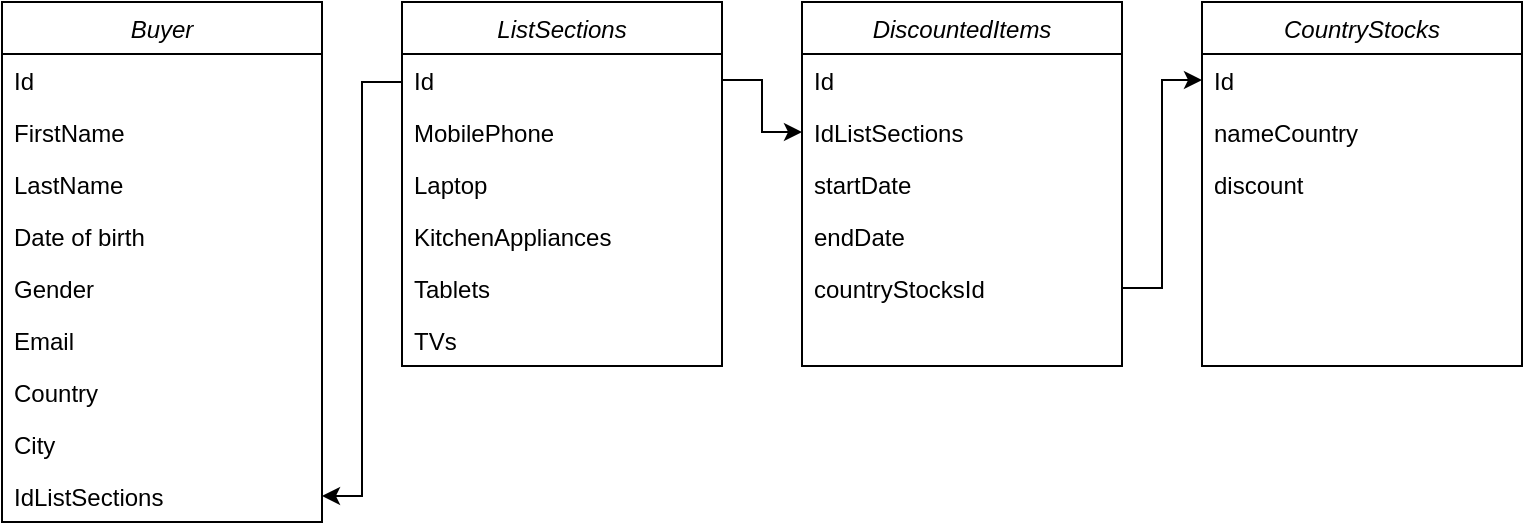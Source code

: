 <mxfile version="26.0.15">
  <diagram id="C5RBs43oDa-KdzZeNtuy" name="Page-1">
    <mxGraphModel dx="794" dy="1671" grid="1" gridSize="10" guides="1" tooltips="1" connect="1" arrows="1" fold="1" page="1" pageScale="1" pageWidth="827" pageHeight="1169" math="0" shadow="0">
      <root>
        <mxCell id="WIyWlLk6GJQsqaUBKTNV-0" />
        <mxCell id="WIyWlLk6GJQsqaUBKTNV-1" parent="WIyWlLk6GJQsqaUBKTNV-0" />
        <mxCell id="zkfFHV4jXpPFQw0GAbJ--0" value="Buyer" style="swimlane;fontStyle=2;align=center;verticalAlign=top;childLayout=stackLayout;horizontal=1;startSize=26;horizontalStack=0;resizeParent=1;resizeLast=0;collapsible=1;marginBottom=0;rounded=0;shadow=0;strokeWidth=1;" parent="WIyWlLk6GJQsqaUBKTNV-1" vertex="1">
          <mxGeometry x="120" y="-200" width="160" height="260" as="geometry">
            <mxRectangle x="230" y="140" width="160" height="26" as="alternateBounds" />
          </mxGeometry>
        </mxCell>
        <mxCell id="3lc1lpHSJKDEpMDxjSgN-26" value="Id&#xa;" style="text;align=left;verticalAlign=top;spacingLeft=4;spacingRight=4;overflow=hidden;rotatable=0;points=[[0,0.5],[1,0.5]];portConstraint=eastwest;" vertex="1" parent="zkfFHV4jXpPFQw0GAbJ--0">
          <mxGeometry y="26" width="160" height="26" as="geometry" />
        </mxCell>
        <mxCell id="zkfFHV4jXpPFQw0GAbJ--1" value="FirstName   " style="text;align=left;verticalAlign=top;spacingLeft=4;spacingRight=4;overflow=hidden;rotatable=0;points=[[0,0.5],[1,0.5]];portConstraint=eastwest;" parent="zkfFHV4jXpPFQw0GAbJ--0" vertex="1">
          <mxGeometry y="52" width="160" height="26" as="geometry" />
        </mxCell>
        <mxCell id="zkfFHV4jXpPFQw0GAbJ--2" value="LastName" style="text;align=left;verticalAlign=top;spacingLeft=4;spacingRight=4;overflow=hidden;rotatable=0;points=[[0,0.5],[1,0.5]];portConstraint=eastwest;rounded=0;shadow=0;html=0;" parent="zkfFHV4jXpPFQw0GAbJ--0" vertex="1">
          <mxGeometry y="78" width="160" height="26" as="geometry" />
        </mxCell>
        <mxCell id="zkfFHV4jXpPFQw0GAbJ--3" value="Date of birth" style="text;align=left;verticalAlign=top;spacingLeft=4;spacingRight=4;overflow=hidden;rotatable=0;points=[[0,0.5],[1,0.5]];portConstraint=eastwest;rounded=0;shadow=0;html=0;" parent="zkfFHV4jXpPFQw0GAbJ--0" vertex="1">
          <mxGeometry y="104" width="160" height="26" as="geometry" />
        </mxCell>
        <mxCell id="3lc1lpHSJKDEpMDxjSgN-0" value="Gender" style="text;align=left;verticalAlign=top;spacingLeft=4;spacingRight=4;overflow=hidden;rotatable=0;points=[[0,0.5],[1,0.5]];portConstraint=eastwest;rounded=0;shadow=0;html=0;" vertex="1" parent="zkfFHV4jXpPFQw0GAbJ--0">
          <mxGeometry y="130" width="160" height="26" as="geometry" />
        </mxCell>
        <mxCell id="3lc1lpHSJKDEpMDxjSgN-2" value="Email " style="text;align=left;verticalAlign=top;spacingLeft=4;spacingRight=4;overflow=hidden;rotatable=0;points=[[0,0.5],[1,0.5]];portConstraint=eastwest;rounded=0;shadow=0;html=0;" vertex="1" parent="zkfFHV4jXpPFQw0GAbJ--0">
          <mxGeometry y="156" width="160" height="26" as="geometry" />
        </mxCell>
        <mxCell id="3lc1lpHSJKDEpMDxjSgN-4" value="Country " style="text;align=left;verticalAlign=top;spacingLeft=4;spacingRight=4;overflow=hidden;rotatable=0;points=[[0,0.5],[1,0.5]];portConstraint=eastwest;rounded=0;shadow=0;html=0;" vertex="1" parent="zkfFHV4jXpPFQw0GAbJ--0">
          <mxGeometry y="182" width="160" height="26" as="geometry" />
        </mxCell>
        <mxCell id="3lc1lpHSJKDEpMDxjSgN-5" value="City  " style="text;align=left;verticalAlign=top;spacingLeft=4;spacingRight=4;overflow=hidden;rotatable=0;points=[[0,0.5],[1,0.5]];portConstraint=eastwest;rounded=0;shadow=0;html=0;" vertex="1" parent="zkfFHV4jXpPFQw0GAbJ--0">
          <mxGeometry y="208" width="160" height="26" as="geometry" />
        </mxCell>
        <mxCell id="3lc1lpHSJKDEpMDxjSgN-6" value="IdListSections  " style="text;align=left;verticalAlign=top;spacingLeft=4;spacingRight=4;overflow=hidden;rotatable=0;points=[[0,0.5],[1,0.5]];portConstraint=eastwest;rounded=0;shadow=0;html=0;" vertex="1" parent="zkfFHV4jXpPFQw0GAbJ--0">
          <mxGeometry y="234" width="160" height="26" as="geometry" />
        </mxCell>
        <mxCell id="3lc1lpHSJKDEpMDxjSgN-7" value="ListSections" style="swimlane;fontStyle=2;align=center;verticalAlign=top;childLayout=stackLayout;horizontal=1;startSize=26;horizontalStack=0;resizeParent=1;resizeLast=0;collapsible=1;marginBottom=0;rounded=0;shadow=0;strokeWidth=1;" vertex="1" parent="WIyWlLk6GJQsqaUBKTNV-1">
          <mxGeometry x="320" y="-200" width="160" height="182" as="geometry">
            <mxRectangle x="230" y="140" width="160" height="26" as="alternateBounds" />
          </mxGeometry>
        </mxCell>
        <mxCell id="3lc1lpHSJKDEpMDxjSgN-25" value="Id&#xa;" style="text;align=left;verticalAlign=top;spacingLeft=4;spacingRight=4;overflow=hidden;rotatable=0;points=[[0,0.5],[1,0.5]];portConstraint=eastwest;" vertex="1" parent="3lc1lpHSJKDEpMDxjSgN-7">
          <mxGeometry y="26" width="160" height="26" as="geometry" />
        </mxCell>
        <mxCell id="3lc1lpHSJKDEpMDxjSgN-8" value="MobilePhone" style="text;align=left;verticalAlign=top;spacingLeft=4;spacingRight=4;overflow=hidden;rotatable=0;points=[[0,0.5],[1,0.5]];portConstraint=eastwest;" vertex="1" parent="3lc1lpHSJKDEpMDxjSgN-7">
          <mxGeometry y="52" width="160" height="26" as="geometry" />
        </mxCell>
        <mxCell id="3lc1lpHSJKDEpMDxjSgN-9" value="Laptop" style="text;align=left;verticalAlign=top;spacingLeft=4;spacingRight=4;overflow=hidden;rotatable=0;points=[[0,0.5],[1,0.5]];portConstraint=eastwest;rounded=0;shadow=0;html=0;" vertex="1" parent="3lc1lpHSJKDEpMDxjSgN-7">
          <mxGeometry y="78" width="160" height="26" as="geometry" />
        </mxCell>
        <mxCell id="3lc1lpHSJKDEpMDxjSgN-10" value="KitchenAppliances" style="text;align=left;verticalAlign=top;spacingLeft=4;spacingRight=4;overflow=hidden;rotatable=0;points=[[0,0.5],[1,0.5]];portConstraint=eastwest;rounded=0;shadow=0;html=0;" vertex="1" parent="3lc1lpHSJKDEpMDxjSgN-7">
          <mxGeometry y="104" width="160" height="26" as="geometry" />
        </mxCell>
        <mxCell id="3lc1lpHSJKDEpMDxjSgN-11" value="Tablets" style="text;align=left;verticalAlign=top;spacingLeft=4;spacingRight=4;overflow=hidden;rotatable=0;points=[[0,0.5],[1,0.5]];portConstraint=eastwest;rounded=0;shadow=0;html=0;" vertex="1" parent="3lc1lpHSJKDEpMDxjSgN-7">
          <mxGeometry y="130" width="160" height="26" as="geometry" />
        </mxCell>
        <mxCell id="3lc1lpHSJKDEpMDxjSgN-12" value="TVs " style="text;align=left;verticalAlign=top;spacingLeft=4;spacingRight=4;overflow=hidden;rotatable=0;points=[[0,0.5],[1,0.5]];portConstraint=eastwest;rounded=0;shadow=0;html=0;" vertex="1" parent="3lc1lpHSJKDEpMDxjSgN-7">
          <mxGeometry y="156" width="160" height="26" as="geometry" />
        </mxCell>
        <mxCell id="3lc1lpHSJKDEpMDxjSgN-16" value="DiscountedItems" style="swimlane;fontStyle=2;align=center;verticalAlign=top;childLayout=stackLayout;horizontal=1;startSize=26;horizontalStack=0;resizeParent=1;resizeLast=0;collapsible=1;marginBottom=0;rounded=0;shadow=0;strokeWidth=1;" vertex="1" parent="WIyWlLk6GJQsqaUBKTNV-1">
          <mxGeometry x="520" y="-200" width="160" height="182" as="geometry">
            <mxRectangle x="230" y="140" width="160" height="26" as="alternateBounds" />
          </mxGeometry>
        </mxCell>
        <mxCell id="3lc1lpHSJKDEpMDxjSgN-30" value="Id&#xa;" style="text;align=left;verticalAlign=top;spacingLeft=4;spacingRight=4;overflow=hidden;rotatable=0;points=[[0,0.5],[1,0.5]];portConstraint=eastwest;" vertex="1" parent="3lc1lpHSJKDEpMDxjSgN-16">
          <mxGeometry y="26" width="160" height="26" as="geometry" />
        </mxCell>
        <mxCell id="3lc1lpHSJKDEpMDxjSgN-22" value="IdListSections  " style="text;align=left;verticalAlign=top;spacingLeft=4;spacingRight=4;overflow=hidden;rotatable=0;points=[[0,0.5],[1,0.5]];portConstraint=eastwest;rounded=0;shadow=0;html=0;" vertex="1" parent="3lc1lpHSJKDEpMDxjSgN-16">
          <mxGeometry y="52" width="160" height="26" as="geometry" />
        </mxCell>
        <mxCell id="3lc1lpHSJKDEpMDxjSgN-35" value="startDate" style="text;align=left;verticalAlign=top;spacingLeft=4;spacingRight=4;overflow=hidden;rotatable=0;points=[[0,0.5],[1,0.5]];portConstraint=eastwest;rounded=0;shadow=0;html=0;" vertex="1" parent="3lc1lpHSJKDEpMDxjSgN-16">
          <mxGeometry y="78" width="160" height="26" as="geometry" />
        </mxCell>
        <mxCell id="3lc1lpHSJKDEpMDxjSgN-36" value="endDate" style="text;align=left;verticalAlign=top;spacingLeft=4;spacingRight=4;overflow=hidden;rotatable=0;points=[[0,0.5],[1,0.5]];portConstraint=eastwest;rounded=0;shadow=0;html=0;" vertex="1" parent="3lc1lpHSJKDEpMDxjSgN-16">
          <mxGeometry y="104" width="160" height="26" as="geometry" />
        </mxCell>
        <mxCell id="3lc1lpHSJKDEpMDxjSgN-41" value="countryStocksId" style="text;align=left;verticalAlign=top;spacingLeft=4;spacingRight=4;overflow=hidden;rotatable=0;points=[[0,0.5],[1,0.5]];portConstraint=eastwest;rounded=0;shadow=0;html=0;" vertex="1" parent="3lc1lpHSJKDEpMDxjSgN-16">
          <mxGeometry y="130" width="160" height="26" as="geometry" />
        </mxCell>
        <mxCell id="3lc1lpHSJKDEpMDxjSgN-28" style="edgeStyle=orthogonalEdgeStyle;rounded=0;orthogonalLoop=1;jettySize=auto;html=1;exitX=0;exitY=0.5;exitDx=0;exitDy=0;entryX=1;entryY=0.5;entryDx=0;entryDy=0;" edge="1" parent="WIyWlLk6GJQsqaUBKTNV-1" source="3lc1lpHSJKDEpMDxjSgN-9" target="3lc1lpHSJKDEpMDxjSgN-6">
          <mxGeometry relative="1" as="geometry">
            <Array as="points">
              <mxPoint x="320" y="-160" />
              <mxPoint x="300" y="-160" />
              <mxPoint x="300" y="47" />
            </Array>
          </mxGeometry>
        </mxCell>
        <mxCell id="3lc1lpHSJKDEpMDxjSgN-31" value="CountryStocks" style="swimlane;fontStyle=2;align=center;verticalAlign=top;childLayout=stackLayout;horizontal=1;startSize=26;horizontalStack=0;resizeParent=1;resizeLast=0;collapsible=1;marginBottom=0;rounded=0;shadow=0;strokeWidth=1;" vertex="1" parent="WIyWlLk6GJQsqaUBKTNV-1">
          <mxGeometry x="720" y="-200" width="160" height="182" as="geometry">
            <mxRectangle x="230" y="140" width="160" height="26" as="alternateBounds" />
          </mxGeometry>
        </mxCell>
        <mxCell id="3lc1lpHSJKDEpMDxjSgN-32" value="Id&#xa;" style="text;align=left;verticalAlign=top;spacingLeft=4;spacingRight=4;overflow=hidden;rotatable=0;points=[[0,0.5],[1,0.5]];portConstraint=eastwest;" vertex="1" parent="3lc1lpHSJKDEpMDxjSgN-31">
          <mxGeometry y="26" width="160" height="26" as="geometry" />
        </mxCell>
        <mxCell id="3lc1lpHSJKDEpMDxjSgN-38" value="nameCountry" style="text;align=left;verticalAlign=top;spacingLeft=4;spacingRight=4;overflow=hidden;rotatable=0;points=[[0,0.5],[1,0.5]];portConstraint=eastwest;rounded=0;shadow=0;html=0;" vertex="1" parent="3lc1lpHSJKDEpMDxjSgN-31">
          <mxGeometry y="52" width="160" height="26" as="geometry" />
        </mxCell>
        <mxCell id="3lc1lpHSJKDEpMDxjSgN-37" value="discount  " style="text;align=left;verticalAlign=top;spacingLeft=4;spacingRight=4;overflow=hidden;rotatable=0;points=[[0,0.5],[1,0.5]];portConstraint=eastwest;rounded=0;shadow=0;html=0;" vertex="1" parent="3lc1lpHSJKDEpMDxjSgN-31">
          <mxGeometry y="78" width="160" height="26" as="geometry" />
        </mxCell>
        <mxCell id="3lc1lpHSJKDEpMDxjSgN-40" style="edgeStyle=orthogonalEdgeStyle;rounded=0;orthogonalLoop=1;jettySize=auto;html=1;exitX=1;exitY=0.5;exitDx=0;exitDy=0;entryX=0;entryY=0.5;entryDx=0;entryDy=0;" edge="1" parent="WIyWlLk6GJQsqaUBKTNV-1" source="3lc1lpHSJKDEpMDxjSgN-25" target="3lc1lpHSJKDEpMDxjSgN-22">
          <mxGeometry relative="1" as="geometry" />
        </mxCell>
        <mxCell id="3lc1lpHSJKDEpMDxjSgN-42" style="edgeStyle=orthogonalEdgeStyle;rounded=0;orthogonalLoop=1;jettySize=auto;html=1;exitX=1;exitY=0.5;exitDx=0;exitDy=0;entryX=0;entryY=0.5;entryDx=0;entryDy=0;" edge="1" parent="WIyWlLk6GJQsqaUBKTNV-1" source="3lc1lpHSJKDEpMDxjSgN-41" target="3lc1lpHSJKDEpMDxjSgN-32">
          <mxGeometry relative="1" as="geometry" />
        </mxCell>
      </root>
    </mxGraphModel>
  </diagram>
</mxfile>
